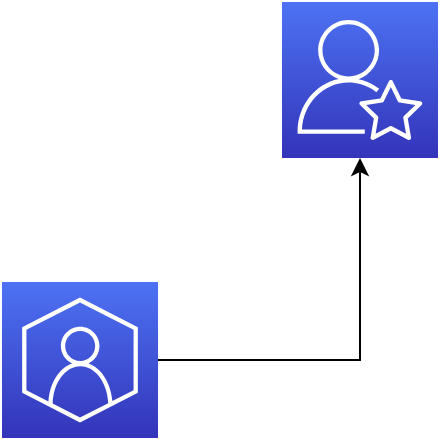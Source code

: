<mxfile version="12.7.9" type="github">
  <diagram id="jZ2G-QOntHUr7otajjsI" name="Page-1">
    <mxGraphModel dx="1114" dy="513" grid="1" gridSize="10" guides="1" tooltips="1" connect="1" arrows="1" fold="1" page="1" pageScale="1" pageWidth="827" pageHeight="1169" math="0" shadow="0">
      <root>
        <mxCell id="0" />
        <mxCell id="1" parent="0" />
        <mxCell id="XouwQyF77gwLUmarKD2o-1" value="" style="outlineConnect=0;fontColor=#232F3E;gradientColor=#4D72F3;gradientDirection=north;fillColor=#3334B9;strokeColor=#ffffff;dashed=0;verticalLabelPosition=bottom;verticalAlign=top;align=center;html=1;fontSize=12;fontStyle=0;aspect=fixed;shape=mxgraph.aws4.resourceIcon;resIcon=mxgraph.aws4.professional_services;" parent="1" vertex="1">
          <mxGeometry x="440" y="80" width="78" height="78" as="geometry" />
        </mxCell>
        <mxCell id="XouwQyF77gwLUmarKD2o-3" style="edgeStyle=orthogonalEdgeStyle;rounded=0;orthogonalLoop=1;jettySize=auto;html=1;" parent="1" source="XouwQyF77gwLUmarKD2o-2" target="XouwQyF77gwLUmarKD2o-1" edge="1">
          <mxGeometry relative="1" as="geometry" />
        </mxCell>
        <mxCell id="XouwQyF77gwLUmarKD2o-2" value="" style="outlineConnect=0;fontColor=#232F3E;gradientColor=#4D72F3;gradientDirection=north;fillColor=#3334B9;strokeColor=#ffffff;dashed=0;verticalLabelPosition=bottom;verticalAlign=top;align=center;html=1;fontSize=12;fontStyle=0;aspect=fixed;shape=mxgraph.aws4.resourceIcon;resIcon=mxgraph.aws4.customer_enablement;" parent="1" vertex="1">
          <mxGeometry x="300" y="220" width="78" height="78" as="geometry" />
        </mxCell>
      </root>
    </mxGraphModel>
  </diagram>
</mxfile>
